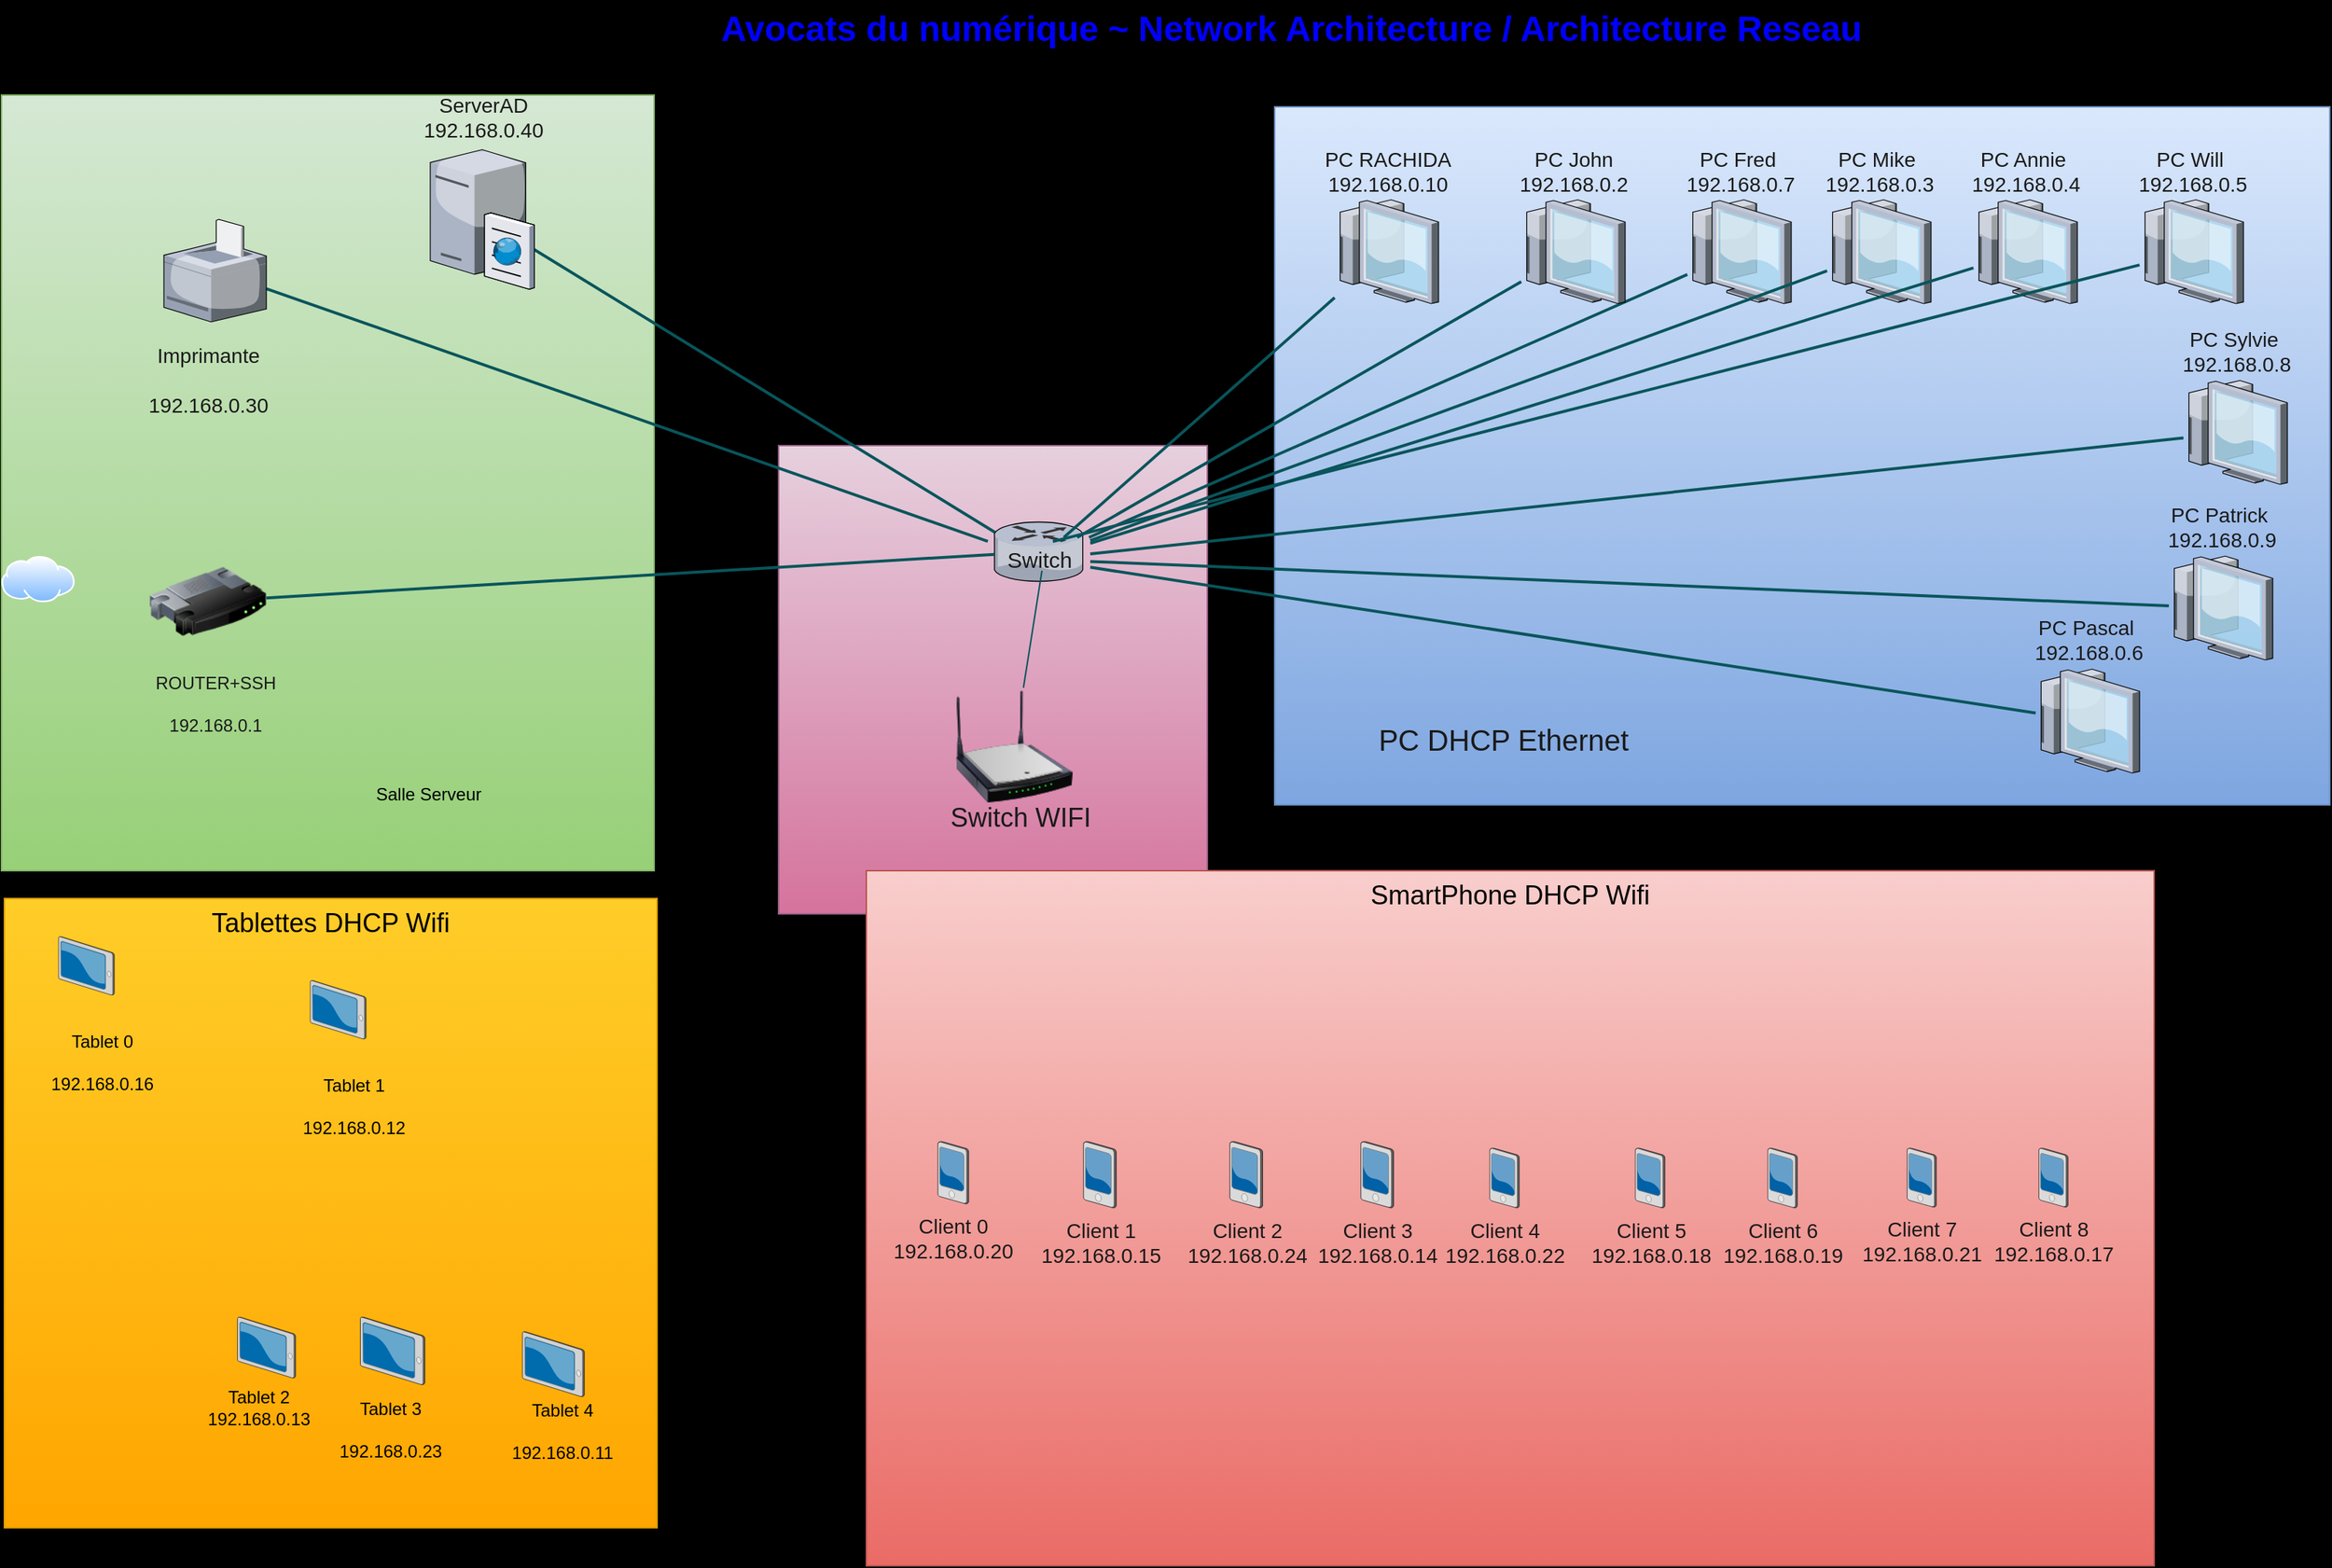 <mxfile version="22.1.18" type="github">
  <diagram name="Page-1" id="e3a06f82-3646-2815-327d-82caf3d4e204">
    <mxGraphModel dx="1231" dy="659" grid="1" gridSize="10" guides="1" tooltips="1" connect="1" arrows="1" fold="1" page="1" pageScale="1.5" pageWidth="1169" pageHeight="826" background="#000000" math="0" shadow="0">
      <root>
        <mxCell id="0" style=";html=1;" />
        <mxCell id="1" style=";html=1;" parent="0" />
        <mxCell id="sHyUSOd2gJIIgnq2DhWJ-65" value="" style="whiteSpace=wrap;html=1;fontSize=14;verticalAlign=top;labelBackgroundColor=none;rounded=0;fillColor=#e6d0de;strokeColor=#996185;gradientColor=#d5739d;" parent="1" vertex="1">
          <mxGeometry x="580" y="334.5" width="293" height="320" as="geometry" />
        </mxCell>
        <mxCell id="6a7d8f32e03d9370-61" value="" style="whiteSpace=wrap;html=1;fontSize=14;verticalAlign=top;labelBackgroundColor=none;rounded=0;fillColor=#dae8fc;strokeColor=#6c8ebf;gradientColor=#7ea6e0;" parent="1" vertex="1">
          <mxGeometry x="919" y="103" width="721" height="477" as="geometry" />
        </mxCell>
        <mxCell id="6a7d8f32e03d9370-57" value="" style="whiteSpace=wrap;html=1;fontSize=14;verticalAlign=top;labelBackgroundColor=none;rounded=0;fillColor=#d5e8d4;strokeColor=#82b366;gradientColor=#97d077;" parent="1" vertex="1">
          <mxGeometry x="49" y="95" width="446" height="530" as="geometry" />
        </mxCell>
        <mxCell id="6a7d8f32e03d9370-60" value="&lt;font style=&quot;font-size: 18px;&quot;&gt;SmartPhone DHCP Wifi&lt;/font&gt;" style="whiteSpace=wrap;html=1;fontSize=14;verticalAlign=top;labelBackgroundColor=none;rounded=0;fillColor=#f8cecc;strokeColor=#b85450;gradientColor=#ea6b66;" parent="1" vertex="1">
          <mxGeometry x="640" y="625" width="880" height="475" as="geometry" />
        </mxCell>
        <mxCell id="6a7d8f32e03d9370-58" value="&lt;font style=&quot;font-size: 18px;&quot;&gt;Tablettes DHCP Wifi&lt;/font&gt;" style="whiteSpace=wrap;html=1;fontSize=14;verticalAlign=top;labelBackgroundColor=none;rounded=0;fillColor=#ffcd28;strokeColor=#d79b00;gradientColor=#ffa500;" parent="1" vertex="1">
          <mxGeometry x="51" y="644" width="446" height="430" as="geometry" />
        </mxCell>
        <mxCell id="6a7d8f32e03d9370-51" style="edgeStyle=none;rounded=0;html=1;startSize=10;endSize=10;jettySize=auto;orthogonalLoop=1;fontSize=14;endArrow=none;endFill=0;strokeWidth=2;labelBackgroundColor=none;fontColor=default;strokeColor=#09555B;" parent="1" source="sHyUSOd2gJIIgnq2DhWJ-10" target="6a7d8f32e03d9370-15" edge="1">
          <mxGeometry relative="1" as="geometry" />
        </mxCell>
        <mxCell id="6a7d8f32e03d9370-13" value="" style="verticalLabelPosition=bottom;aspect=fixed;html=1;verticalAlign=top;strokeColor=none;shape=mxgraph.citrix.router;fontSize=14;labelBackgroundColor=none;rounded=0;fillColor=#FAD9D5;fontColor=#1A1A1A;" parent="1" vertex="1">
          <mxGeometry x="727.48" y="386.75" width="61.03" height="40.5" as="geometry" />
        </mxCell>
        <mxCell id="6a7d8f32e03d9370-15" value="&lt;div&gt;ServerAD&lt;/div&gt;&lt;div&gt;192.168.0.40&lt;/div&gt;" style="verticalLabelPosition=top;aspect=fixed;html=1;verticalAlign=bottom;strokeColor=none;shape=mxgraph.citrix.cache_server;fontSize=14;labelPosition=center;align=center;labelBackgroundColor=none;rounded=0;fillColor=#FAD9D5;fontColor=#1A1A1A;" parent="1" vertex="1">
          <mxGeometry x="342" y="130" width="71" height="97.5" as="geometry" />
        </mxCell>
        <mxCell id="6a7d8f32e03d9370-46" style="edgeStyle=none;rounded=0;html=1;startSize=10;endSize=10;jettySize=auto;orthogonalLoop=1;fontSize=14;endArrow=none;endFill=0;strokeWidth=2;labelBackgroundColor=none;fontColor=default;strokeColor=#09555B;" parent="1" source="sHyUSOd2gJIIgnq2DhWJ-1" target="6a7d8f32e03d9370-13" edge="1">
          <mxGeometry relative="1" as="geometry">
            <mxPoint x="825" y="597.629" as="sourcePoint" />
          </mxGeometry>
        </mxCell>
        <mxCell id="6a7d8f32e03d9370-53" style="edgeStyle=none;rounded=0;html=1;startSize=10;endSize=10;jettySize=auto;orthogonalLoop=1;fontSize=14;endArrow=none;endFill=0;strokeWidth=2;labelBackgroundColor=none;fontColor=default;strokeColor=#09555B;" parent="1" source="sHyUSOd2gJIIgnq2DhWJ-10" target="6a7d8f32e03d9370-29" edge="1">
          <mxGeometry relative="1" as="geometry">
            <mxPoint x="1223.339" y="508" as="sourcePoint" />
          </mxGeometry>
        </mxCell>
        <mxCell id="6a7d8f32e03d9370-54" style="edgeStyle=none;rounded=0;html=1;startSize=10;endSize=10;jettySize=auto;orthogonalLoop=1;fontSize=14;endArrow=none;endFill=0;strokeWidth=2;labelBackgroundColor=none;fontColor=default;strokeColor=#09555B;" parent="1" source="sHyUSOd2gJIIgnq2DhWJ-10" target="6a7d8f32e03d9370-28" edge="1">
          <mxGeometry relative="1" as="geometry">
            <mxPoint x="1020" y="600" as="sourcePoint" />
          </mxGeometry>
        </mxCell>
        <mxCell id="6a7d8f32e03d9370-55" style="edgeStyle=none;rounded=0;html=1;startSize=10;endSize=10;jettySize=auto;orthogonalLoop=1;fontSize=14;endArrow=none;endFill=0;strokeWidth=2;labelBackgroundColor=none;fontColor=default;strokeColor=#09555B;" parent="1" source="sHyUSOd2gJIIgnq2DhWJ-10" target="6a7d8f32e03d9370-27" edge="1">
          <mxGeometry relative="1" as="geometry">
            <mxPoint x="1267" y="529.619" as="sourcePoint" />
          </mxGeometry>
        </mxCell>
        <mxCell id="6a7d8f32e03d9370-27" value="&lt;div&gt;PC Fred&amp;nbsp;&lt;/div&gt;&lt;div&gt;192.168.0.7&lt;/div&gt;" style="verticalLabelPosition=top;aspect=fixed;html=1;verticalAlign=bottom;strokeColor=none;shape=mxgraph.citrix.thin_client;fontSize=14;labelPosition=center;align=center;labelBackgroundColor=none;rounded=0;fillColor=#FAD9D5;fontColor=#1A1A1A;" parent="1" vertex="1">
          <mxGeometry x="1201" y="166.5" width="71" height="71" as="geometry" />
        </mxCell>
        <mxCell id="6a7d8f32e03d9370-28" value="&lt;div&gt;PC John&lt;/div&gt;&lt;div&gt;192.168.0.2&lt;/div&gt;" style="verticalLabelPosition=top;aspect=fixed;html=1;verticalAlign=bottom;strokeColor=none;shape=mxgraph.citrix.thin_client;fontSize=14;labelPosition=center;align=center;labelBackgroundColor=none;rounded=0;fillColor=#FAD9D5;fontColor=#1A1A1A;" parent="1" vertex="1">
          <mxGeometry x="1087.5" y="166.5" width="71" height="71" as="geometry" />
        </mxCell>
        <mxCell id="6a7d8f32e03d9370-29" value="&lt;div&gt;PC RACHIDA&lt;/div&gt;&lt;div&gt;192.168.0.10&lt;/div&gt;" style="verticalLabelPosition=top;aspect=fixed;html=1;verticalAlign=bottom;strokeColor=none;shape=mxgraph.citrix.thin_client;fontSize=14;labelPosition=center;align=center;labelBackgroundColor=none;rounded=0;fillColor=#FAD9D5;fontColor=#1A1A1A;" parent="1" vertex="1">
          <mxGeometry x="960" y="166.5" width="71" height="71" as="geometry" />
        </mxCell>
        <mxCell id="6a7d8f32e03d9370-49" style="edgeStyle=none;rounded=0;html=1;startSize=10;endSize=10;jettySize=auto;orthogonalLoop=1;fontSize=14;endArrow=none;endFill=0;strokeWidth=2;labelBackgroundColor=none;fontColor=default;strokeColor=#09555B;" parent="1" source="sHyUSOd2gJIIgnq2DhWJ-4" target="sHyUSOd2gJIIgnq2DhWJ-10" edge="1">
          <mxGeometry relative="1" as="geometry">
            <mxPoint x="1021.439" y="910" as="sourcePoint" />
          </mxGeometry>
        </mxCell>
        <mxCell id="6a7d8f32e03d9370-62" value="&lt;font color=&quot;#0000ff&quot;&gt;Avocats du numérique ~ Network Architecture / Architecture Reseau&lt;/font&gt;" style="text;strokeColor=none;fillColor=none;html=1;fontSize=24;fontStyle=1;verticalAlign=middle;align=center;labelBackgroundColor=none;rounded=0;fontColor=#1A1A1A;" parent="1" vertex="1">
          <mxGeometry x="499" y="30" width="861" height="40" as="geometry" />
        </mxCell>
        <mxCell id="sHyUSOd2gJIIgnq2DhWJ-1" value="" style="image;html=1;image=img/lib/clip_art/networking/Router_128x128.png;labelBackgroundColor=none;rounded=0;fillColor=#FAD9D5;strokeColor=#D0CEE2;fontColor=#1A1A1A;" parent="1" vertex="1">
          <mxGeometry x="150" y="401" width="80" height="80" as="geometry" />
        </mxCell>
        <mxCell id="sHyUSOd2gJIIgnq2DhWJ-2" value="" style="image;html=1;image=img/lib/clip_art/networking/Wireless_Router_N_128x128.png;labelBackgroundColor=none;rounded=0;fillColor=#FAD9D5;strokeColor=#D0CEE2;fontColor=#1A1A1A;" parent="1" vertex="1">
          <mxGeometry x="701" y="500" width="80" height="80" as="geometry" />
        </mxCell>
        <mxCell id="sHyUSOd2gJIIgnq2DhWJ-4" value="" style="verticalLabelPosition=bottom;aspect=fixed;html=1;verticalAlign=top;strokeColor=none;align=center;outlineConnect=0;shape=mxgraph.citrix.printer;labelBackgroundColor=none;rounded=0;fillColor=#FAD9D5;fontColor=#1A1A1A;" parent="1" vertex="1">
          <mxGeometry x="160" y="180" width="70" height="70" as="geometry" />
        </mxCell>
        <mxCell id="sHyUSOd2gJIIgnq2DhWJ-6" value="&lt;div&gt;&lt;font style=&quot;font-size: 14px;&quot;&gt;Imprimante&lt;/font&gt;&lt;/div&gt;&lt;div&gt;&lt;font style=&quot;font-size: 14px;&quot;&gt;&lt;br&gt;&lt;/font&gt;&lt;/div&gt;&lt;div&gt;&lt;font style=&quot;font-size: 14px;&quot;&gt;192.168.0.30&lt;/font&gt;&lt;/div&gt;" style="text;html=1;align=center;verticalAlign=middle;resizable=0;points=[];autosize=1;strokeColor=none;fillColor=none;labelBackgroundColor=none;rounded=0;fontColor=#1A1A1A;" parent="1" vertex="1">
          <mxGeometry x="135" y="260" width="110" height="60" as="geometry" />
        </mxCell>
        <mxCell id="sHyUSOd2gJIIgnq2DhWJ-7" value="&lt;font style=&quot;font-size: 18px;&quot;&gt;Switch WIFI&lt;font style=&quot;font-size: 18px;&quot;&gt;&lt;br&gt;&lt;/font&gt;&lt;/font&gt;" style="text;html=1;align=center;verticalAlign=middle;resizable=0;points=[];autosize=1;strokeColor=none;fillColor=none;labelBackgroundColor=none;rounded=0;fontColor=#1A1A1A;" parent="1" vertex="1">
          <mxGeometry x="685" y="569" width="120" height="40" as="geometry" />
        </mxCell>
        <mxCell id="sHyUSOd2gJIIgnq2DhWJ-8" value="&lt;div&gt;ROUTER+SSH&lt;/div&gt;&lt;div&gt;&lt;br&gt;&lt;/div&gt;&lt;div&gt;192.168.0.1&lt;/div&gt;" style="text;html=1;align=center;verticalAlign=middle;resizable=0;points=[];autosize=1;strokeColor=none;fillColor=none;labelBackgroundColor=none;rounded=0;fontColor=#1A1A1A;" parent="1" vertex="1">
          <mxGeometry x="140" y="481" width="110" height="60" as="geometry" />
        </mxCell>
        <mxCell id="sHyUSOd2gJIIgnq2DhWJ-10" value="&lt;font style=&quot;font-size: 15px;&quot;&gt;Switch&lt;/font&gt;" style="text;html=1;align=center;verticalAlign=middle;resizable=0;points=[];autosize=1;strokeColor=none;fillColor=none;labelBackgroundColor=none;rounded=0;fontColor=#1A1A1A;" parent="1" vertex="1">
          <mxGeometry x="723" y="397.25" width="70" height="30" as="geometry" />
        </mxCell>
        <mxCell id="sHyUSOd2gJIIgnq2DhWJ-12" value="&lt;div&gt;Client 6&lt;/div&gt;&lt;div&gt;192.168.0.19&lt;/div&gt;" style="verticalLabelPosition=bottom;aspect=fixed;html=1;verticalAlign=top;strokeColor=none;shape=mxgraph.citrix.pda;fontSize=14;labelBackgroundColor=none;rounded=0;fillColor=#FAD9D5;fontColor=#1A1A1A;" parent="1" vertex="1">
          <mxGeometry x="1255.98" y="814.5" width="20.16" height="41" as="geometry" />
        </mxCell>
        <mxCell id="sHyUSOd2gJIIgnq2DhWJ-15" value="&lt;div&gt;Client 0&lt;/div&gt;&lt;div&gt;192.168.0.20&lt;br&gt;&lt;/div&gt;" style="verticalLabelPosition=bottom;aspect=fixed;html=1;verticalAlign=top;strokeColor=none;shape=mxgraph.citrix.pda;fontSize=14;labelBackgroundColor=none;rounded=0;fillColor=#FAD9D5;fontColor=#1A1A1A;" parent="1" vertex="1">
          <mxGeometry x="688.9" y="810" width="21.02" height="42.75" as="geometry" />
        </mxCell>
        <mxCell id="sHyUSOd2gJIIgnq2DhWJ-17" value="&lt;div&gt;Client 7&lt;/div&gt;&lt;div&gt;192.168.0.21&lt;/div&gt;" style="verticalLabelPosition=bottom;aspect=fixed;html=1;verticalAlign=top;strokeColor=none;shape=mxgraph.citrix.pda;fontSize=14;labelBackgroundColor=none;rounded=0;fillColor=#FAD9D5;fontColor=#1A1A1A;" parent="1" vertex="1">
          <mxGeometry x="1351.19" y="814.5" width="19.92" height="40.5" as="geometry" />
        </mxCell>
        <mxCell id="sHyUSOd2gJIIgnq2DhWJ-20" value="&lt;div&gt;Client 2&lt;/div&gt;&lt;div&gt;192.168.0.24&lt;/div&gt;" style="verticalLabelPosition=bottom;aspect=fixed;html=1;verticalAlign=top;strokeColor=none;shape=mxgraph.citrix.pda;fontSize=14;labelBackgroundColor=none;rounded=0;fillColor=#FAD9D5;fontColor=#1A1A1A;" parent="1" vertex="1">
          <mxGeometry x="888.4" y="810" width="22.38" height="45.5" as="geometry" />
        </mxCell>
        <mxCell id="sHyUSOd2gJIIgnq2DhWJ-22" value="&lt;div&gt;Client 4&lt;/div&gt;&lt;div&gt;192.168.0.22&lt;/div&gt;" style="verticalLabelPosition=bottom;aspect=fixed;html=1;verticalAlign=top;strokeColor=none;shape=mxgraph.citrix.pda;fontSize=14;labelBackgroundColor=none;rounded=0;fillColor=#FAD9D5;fontColor=#1A1A1A;" parent="1" vertex="1">
          <mxGeometry x="1065.98" y="814.5" width="20.16" height="41" as="geometry" />
        </mxCell>
        <mxCell id="sHyUSOd2gJIIgnq2DhWJ-25" value="&lt;div&gt;Client 8&lt;/div&gt;&lt;div&gt;192.168.0.17&lt;/div&gt;" style="verticalLabelPosition=bottom;aspect=fixed;html=1;verticalAlign=top;strokeColor=none;shape=mxgraph.citrix.pda;fontSize=14;labelBackgroundColor=none;rounded=0;fillColor=#FAD9D5;fontColor=#1A1A1A;" parent="1" vertex="1">
          <mxGeometry x="1441.19" y="814.5" width="19.92" height="40.5" as="geometry" />
        </mxCell>
        <mxCell id="sHyUSOd2gJIIgnq2DhWJ-27" value="&lt;div&gt;Client 5&lt;/div&gt;&lt;div&gt;192.168.0.18&lt;/div&gt;" style="verticalLabelPosition=bottom;aspect=fixed;html=1;verticalAlign=top;strokeColor=none;shape=mxgraph.citrix.pda;fontSize=14;labelBackgroundColor=none;rounded=0;fillColor=#FAD9D5;fontColor=#1A1A1A;" parent="1" vertex="1">
          <mxGeometry x="1165.48" y="814.5" width="20.16" height="41" as="geometry" />
        </mxCell>
        <mxCell id="sHyUSOd2gJIIgnq2DhWJ-29" value="&lt;div&gt;Client 1&lt;/div&gt;&lt;div&gt;192.168.0.15&lt;/div&gt;" style="verticalLabelPosition=bottom;aspect=fixed;html=1;verticalAlign=top;strokeColor=none;shape=mxgraph.citrix.pda;fontSize=14;labelBackgroundColor=none;rounded=0;fillColor=#FAD9D5;fontColor=#1A1A1A;" parent="1" vertex="1">
          <mxGeometry x="788.4" y="810" width="22.38" height="45.5" as="geometry" />
        </mxCell>
        <mxCell id="sHyUSOd2gJIIgnq2DhWJ-31" value="&lt;div&gt;Client 3&lt;/div&gt;&lt;div&gt;192.168.0.14&lt;br&gt;&lt;/div&gt;" style="verticalLabelPosition=bottom;aspect=fixed;html=1;verticalAlign=top;strokeColor=none;shape=mxgraph.citrix.pda;fontSize=14;labelBackgroundColor=none;rounded=0;fillColor=#FAD9D5;fontColor=#1A1A1A;" parent="1" vertex="1">
          <mxGeometry x="977.92" y="810" width="22.38" height="45.5" as="geometry" />
        </mxCell>
        <mxCell id="sHyUSOd2gJIIgnq2DhWJ-32" style="edgeStyle=none;rounded=0;html=1;startSize=10;endSize=10;jettySize=auto;orthogonalLoop=1;fontSize=14;endArrow=none;endFill=0;strokeWidth=2;labelBackgroundColor=none;fontColor=default;strokeColor=#09555B;" parent="1" source="sHyUSOd2gJIIgnq2DhWJ-10" target="sHyUSOd2gJIIgnq2DhWJ-33" edge="1">
          <mxGeometry relative="1" as="geometry">
            <mxPoint x="1105.5" y="600" as="sourcePoint" />
          </mxGeometry>
        </mxCell>
        <mxCell id="sHyUSOd2gJIIgnq2DhWJ-33" value="&lt;div&gt;PC Mike&amp;nbsp;&lt;/div&gt;&lt;div&gt;192.168.0.3&lt;/div&gt;" style="verticalLabelPosition=top;aspect=fixed;html=1;verticalAlign=bottom;strokeColor=none;shape=mxgraph.citrix.thin_client;fontSize=14;labelPosition=center;align=center;labelBackgroundColor=none;rounded=0;fillColor=#FAD9D5;fontColor=#1A1A1A;" parent="1" vertex="1">
          <mxGeometry x="1296.5" y="166.5" width="71" height="71" as="geometry" />
        </mxCell>
        <mxCell id="sHyUSOd2gJIIgnq2DhWJ-37" value="&lt;div&gt;PC Annie&amp;nbsp;&lt;/div&gt;&lt;div&gt;192.168.0.4&lt;/div&gt;" style="verticalLabelPosition=top;aspect=fixed;html=1;verticalAlign=bottom;strokeColor=none;shape=mxgraph.citrix.thin_client;fontSize=14;labelPosition=center;align=center;labelBackgroundColor=none;rounded=0;fillColor=#FAD9D5;fontColor=#1A1A1A;" parent="1" vertex="1">
          <mxGeometry x="1396.5" y="166.5" width="71" height="71" as="geometry" />
        </mxCell>
        <mxCell id="sHyUSOd2gJIIgnq2DhWJ-38" style="edgeStyle=none;rounded=0;html=1;startSize=10;endSize=10;jettySize=auto;orthogonalLoop=1;fontSize=14;endArrow=none;endFill=0;strokeWidth=2;labelBackgroundColor=none;fontColor=default;strokeColor=#09555B;" parent="1" source="sHyUSOd2gJIIgnq2DhWJ-10" target="sHyUSOd2gJIIgnq2DhWJ-37" edge="1">
          <mxGeometry relative="1" as="geometry">
            <mxPoint x="1105.5" y="594" as="sourcePoint" />
          </mxGeometry>
        </mxCell>
        <mxCell id="sHyUSOd2gJIIgnq2DhWJ-39" value="&lt;div&gt;PC Will&amp;nbsp;&lt;/div&gt;&lt;div&gt;192.168.0.5&lt;/div&gt;" style="verticalLabelPosition=top;aspect=fixed;html=1;verticalAlign=bottom;strokeColor=none;shape=mxgraph.citrix.thin_client;fontSize=14;labelPosition=center;align=center;labelBackgroundColor=none;rounded=0;fillColor=#FAD9D5;fontColor=#1A1A1A;" parent="1" vertex="1">
          <mxGeometry x="1510" y="166.5" width="71" height="71" as="geometry" />
        </mxCell>
        <mxCell id="sHyUSOd2gJIIgnq2DhWJ-40" style="edgeStyle=none;rounded=0;html=1;startSize=10;endSize=10;jettySize=auto;orthogonalLoop=1;fontSize=14;endArrow=none;endFill=0;strokeWidth=2;exitX=0.655;exitY=0.329;exitDx=0;exitDy=0;exitPerimeter=0;labelBackgroundColor=none;fontColor=default;strokeColor=#09555B;" parent="1" source="6a7d8f32e03d9370-13" target="sHyUSOd2gJIIgnq2DhWJ-39" edge="1">
          <mxGeometry relative="1" as="geometry">
            <mxPoint x="1105.5" y="602" as="sourcePoint" />
          </mxGeometry>
        </mxCell>
        <mxCell id="sHyUSOd2gJIIgnq2DhWJ-41" value="&lt;div&gt;PC Sylvie&amp;nbsp;&lt;/div&gt;&lt;div&gt;192.168.0.8&lt;/div&gt;" style="verticalLabelPosition=top;aspect=fixed;html=1;verticalAlign=bottom;strokeColor=none;shape=mxgraph.citrix.thin_client;fontSize=14;labelPosition=center;align=center;labelBackgroundColor=none;rounded=0;fillColor=#FAD9D5;fontColor=#1A1A1A;" parent="1" vertex="1">
          <mxGeometry x="1540" y="290" width="71" height="71" as="geometry" />
        </mxCell>
        <mxCell id="sHyUSOd2gJIIgnq2DhWJ-42" style="edgeStyle=none;rounded=0;html=1;startSize=10;endSize=10;jettySize=auto;orthogonalLoop=1;fontSize=14;endArrow=none;endFill=0;strokeWidth=2;labelBackgroundColor=none;fontColor=default;strokeColor=#09555B;" parent="1" source="sHyUSOd2gJIIgnq2DhWJ-10" target="sHyUSOd2gJIIgnq2DhWJ-41" edge="1">
          <mxGeometry relative="1" as="geometry">
            <mxPoint x="1021" y="679" as="sourcePoint" />
          </mxGeometry>
        </mxCell>
        <mxCell id="sHyUSOd2gJIIgnq2DhWJ-43" value="&lt;div&gt;PC Patrick&amp;nbsp;&lt;/div&gt;&lt;div&gt;192.168.0.9&lt;/div&gt;" style="verticalLabelPosition=top;aspect=fixed;html=1;verticalAlign=bottom;strokeColor=none;shape=mxgraph.citrix.thin_client;fontSize=14;labelPosition=center;align=center;labelBackgroundColor=none;rounded=0;fillColor=#FAD9D5;fontColor=#1A1A1A;" parent="1" vertex="1">
          <mxGeometry x="1530" y="410" width="71" height="71" as="geometry" />
        </mxCell>
        <mxCell id="sHyUSOd2gJIIgnq2DhWJ-44" style="edgeStyle=none;rounded=0;html=1;startSize=10;endSize=10;jettySize=auto;orthogonalLoop=1;fontSize=14;endArrow=none;endFill=0;strokeWidth=2;labelBackgroundColor=none;fontColor=default;strokeColor=#09555B;" parent="1" source="sHyUSOd2gJIIgnq2DhWJ-10" target="sHyUSOd2gJIIgnq2DhWJ-43" edge="1">
          <mxGeometry relative="1" as="geometry">
            <mxPoint x="1028" y="690" as="sourcePoint" />
          </mxGeometry>
        </mxCell>
        <mxCell id="sHyUSOd2gJIIgnq2DhWJ-45" value="&lt;div&gt;PC Pascal&amp;nbsp;&lt;/div&gt;&lt;div&gt;192.168.0.6&lt;/div&gt;" style="verticalLabelPosition=top;aspect=fixed;html=1;verticalAlign=bottom;strokeColor=none;shape=mxgraph.citrix.thin_client;fontSize=14;labelPosition=center;align=center;labelBackgroundColor=none;rounded=0;fillColor=#FAD9D5;fontColor=#1A1A1A;" parent="1" vertex="1">
          <mxGeometry x="1439" y="487.25" width="71" height="71" as="geometry" />
        </mxCell>
        <mxCell id="sHyUSOd2gJIIgnq2DhWJ-46" style="edgeStyle=none;rounded=0;html=1;startSize=10;endSize=10;jettySize=auto;orthogonalLoop=1;fontSize=14;endArrow=none;endFill=0;strokeWidth=2;labelBackgroundColor=none;fontColor=default;strokeColor=#09555B;" parent="1" source="sHyUSOd2gJIIgnq2DhWJ-10" target="sHyUSOd2gJIIgnq2DhWJ-45" edge="1">
          <mxGeometry relative="1" as="geometry">
            <mxPoint x="1025.5" y="690" as="sourcePoint" />
          </mxGeometry>
        </mxCell>
        <mxCell id="sHyUSOd2gJIIgnq2DhWJ-58" value="" style="verticalLabelPosition=bottom;aspect=fixed;html=1;verticalAlign=top;strokeColor=none;align=center;outlineConnect=0;shape=mxgraph.citrix.tablet_2;labelBackgroundColor=none;rounded=0;fillColor=#FAD9D5;fontColor=#1A1A1A;" parent="1" vertex="1">
          <mxGeometry x="260" y="700" width="38.14" height="40" as="geometry" />
        </mxCell>
        <mxCell id="sHyUSOd2gJIIgnq2DhWJ-59" value="" style="verticalLabelPosition=bottom;aspect=fixed;html=1;verticalAlign=top;strokeColor=none;align=center;outlineConnect=0;shape=mxgraph.citrix.tablet_2;labelBackgroundColor=none;rounded=0;fillColor=#FAD9D5;fontColor=#1A1A1A;" parent="1" vertex="1">
          <mxGeometry x="88" y="670" width="38.14" height="40" as="geometry" />
        </mxCell>
        <mxCell id="sHyUSOd2gJIIgnq2DhWJ-69" value="&lt;font style=&quot;font-size: 20px;&quot;&gt;PC DHCP Ethernet&lt;/font&gt;" style="text;html=1;align=center;verticalAlign=middle;resizable=0;points=[];autosize=1;strokeColor=none;fillColor=none;labelBackgroundColor=none;rounded=0;fontColor=#1A1A1A;" parent="1" vertex="1">
          <mxGeometry x="980" y="515" width="190" height="40" as="geometry" />
        </mxCell>
        <mxCell id="sHyUSOd2gJIIgnq2DhWJ-81" value="" style="endArrow=none;html=1;rounded=0;strokeColor=#09555B;fontColor=#1A1A1A;" parent="1" source="sHyUSOd2gJIIgnq2DhWJ-2" edge="1">
          <mxGeometry width="50" height="50" relative="1" as="geometry">
            <mxPoint x="710" y="470" as="sourcePoint" />
            <mxPoint x="760" y="420" as="targetPoint" />
          </mxGeometry>
        </mxCell>
        <mxCell id="7mO_69Gvt1Z3C4o_QExB-8" value="&lt;div&gt;Tablet 0&lt;/div&gt;&lt;div&gt;&lt;br&gt;&lt;/div&gt;&lt;div&gt;&lt;div&gt;&lt;div&gt;192.168.0.16&lt;/div&gt;&lt;/div&gt;&lt;/div&gt;" style="text;html=1;strokeColor=none;fillColor=none;align=center;verticalAlign=middle;whiteSpace=wrap;rounded=0;" parent="1" vertex="1">
          <mxGeometry x="88" y="740.5" width="60" height="30" as="geometry" />
        </mxCell>
        <mxCell id="7mO_69Gvt1Z3C4o_QExB-9" value="&lt;div&gt;Tablet 1&lt;/div&gt;&lt;div&gt;&lt;br&gt;&lt;/div&gt;&lt;div&gt;&lt;div&gt;192.168.0.12&lt;/div&gt;&lt;/div&gt;" style="text;html=1;strokeColor=none;fillColor=none;align=center;verticalAlign=middle;whiteSpace=wrap;rounded=0;" parent="1" vertex="1">
          <mxGeometry x="260" y="770.5" width="60" height="30" as="geometry" />
        </mxCell>
        <mxCell id="7mO_69Gvt1Z3C4o_QExB-14" value="Salle Serveur" style="text;html=1;strokeColor=none;fillColor=none;align=center;verticalAlign=middle;whiteSpace=wrap;rounded=0;" parent="1" vertex="1">
          <mxGeometry x="282" y="558" width="118" height="30" as="geometry" />
        </mxCell>
        <mxCell id="YrsUHl55RQWSAaUsoEFT-1" value="" style="group" vertex="1" connectable="0" parent="1">
          <mxGeometry x="290" y="930" width="50" height="90" as="geometry" />
        </mxCell>
        <mxCell id="sHyUSOd2gJIIgnq2DhWJ-57" value="" style="verticalLabelPosition=bottom;aspect=fixed;html=1;verticalAlign=top;strokeColor=none;align=center;outlineConnect=0;shape=mxgraph.citrix.tablet_2;labelBackgroundColor=none;rounded=0;fillColor=#FAD9D5;fontColor=#1A1A1A;" parent="YrsUHl55RQWSAaUsoEFT-1" vertex="1">
          <mxGeometry x="4.233" width="44.1" height="46.25" as="geometry" />
        </mxCell>
        <mxCell id="7mO_69Gvt1Z3C4o_QExB-11" value="&lt;div&gt;Tablet 3&lt;/div&gt;&lt;div&gt;&lt;br&gt;&lt;/div&gt;&lt;div&gt;&lt;div&gt;192.168.0.23&lt;/div&gt;&lt;/div&gt;" style="text;html=1;strokeColor=none;fillColor=none;align=center;verticalAlign=middle;whiteSpace=wrap;rounded=0;" parent="YrsUHl55RQWSAaUsoEFT-1" vertex="1">
          <mxGeometry y="63" width="50" height="27" as="geometry" />
        </mxCell>
        <mxCell id="YrsUHl55RQWSAaUsoEFT-2" value="" style="group" vertex="1" connectable="0" parent="1">
          <mxGeometry x="405" y="940" width="55" height="80" as="geometry" />
        </mxCell>
        <mxCell id="sHyUSOd2gJIIgnq2DhWJ-62" value="" style="verticalLabelPosition=bottom;aspect=fixed;html=1;verticalAlign=top;strokeColor=none;align=center;outlineConnect=0;shape=mxgraph.citrix.tablet_2;labelBackgroundColor=none;rounded=0;fillColor=#FAD9D5;fontColor=#1A1A1A;" parent="YrsUHl55RQWSAaUsoEFT-2" vertex="1">
          <mxGeometry width="42.336" height="44.4" as="geometry" />
        </mxCell>
        <mxCell id="7mO_69Gvt1Z3C4o_QExB-12" value="&lt;div&gt;Tablet 4&lt;/div&gt;&lt;div&gt;&lt;br&gt;&lt;/div&gt;&lt;div&gt;&lt;div&gt;192.168.0.11&lt;/div&gt;&lt;/div&gt;" style="text;html=1;strokeColor=none;fillColor=none;align=center;verticalAlign=middle;whiteSpace=wrap;rounded=0;" parent="YrsUHl55RQWSAaUsoEFT-2" vertex="1">
          <mxGeometry y="56" width="55" height="24" as="geometry" />
        </mxCell>
        <mxCell id="YrsUHl55RQWSAaUsoEFT-3" value="" style="group" vertex="1" connectable="0" parent="1">
          <mxGeometry x="200" y="930" width="50" height="75.5" as="geometry" />
        </mxCell>
        <mxCell id="sHyUSOd2gJIIgnq2DhWJ-61" value="" style="verticalLabelPosition=bottom;aspect=fixed;html=1;verticalAlign=top;strokeColor=none;align=center;outlineConnect=0;shape=mxgraph.citrix.tablet_2;labelBackgroundColor=none;rounded=0;fillColor=#FAD9D5;fontColor=#1A1A1A;" parent="YrsUHl55RQWSAaUsoEFT-3" vertex="1">
          <mxGeometry x="10.275" width="39.725" height="41.667" as="geometry" />
        </mxCell>
        <mxCell id="7mO_69Gvt1Z3C4o_QExB-10" value="&lt;div&gt;Tablet 2&lt;/div&gt;&lt;div&gt;&lt;div&gt;192.168.0.13&lt;/div&gt;&lt;/div&gt;" style="text;html=1;strokeColor=none;fillColor=none;align=center;verticalAlign=middle;whiteSpace=wrap;rounded=0;" parent="YrsUHl55RQWSAaUsoEFT-3" vertex="1">
          <mxGeometry y="49.009" width="50.0" height="26.491" as="geometry" />
        </mxCell>
        <mxCell id="YrsUHl55RQWSAaUsoEFT-4" value="" style="image;aspect=fixed;perimeter=ellipsePerimeter;html=1;align=center;shadow=0;dashed=0;spacingTop=3;image=img/lib/active_directory/internet_cloud.svg;" vertex="1" parent="1">
          <mxGeometry x="49" y="410" width="50" height="31.5" as="geometry" />
        </mxCell>
      </root>
    </mxGraphModel>
  </diagram>
</mxfile>
